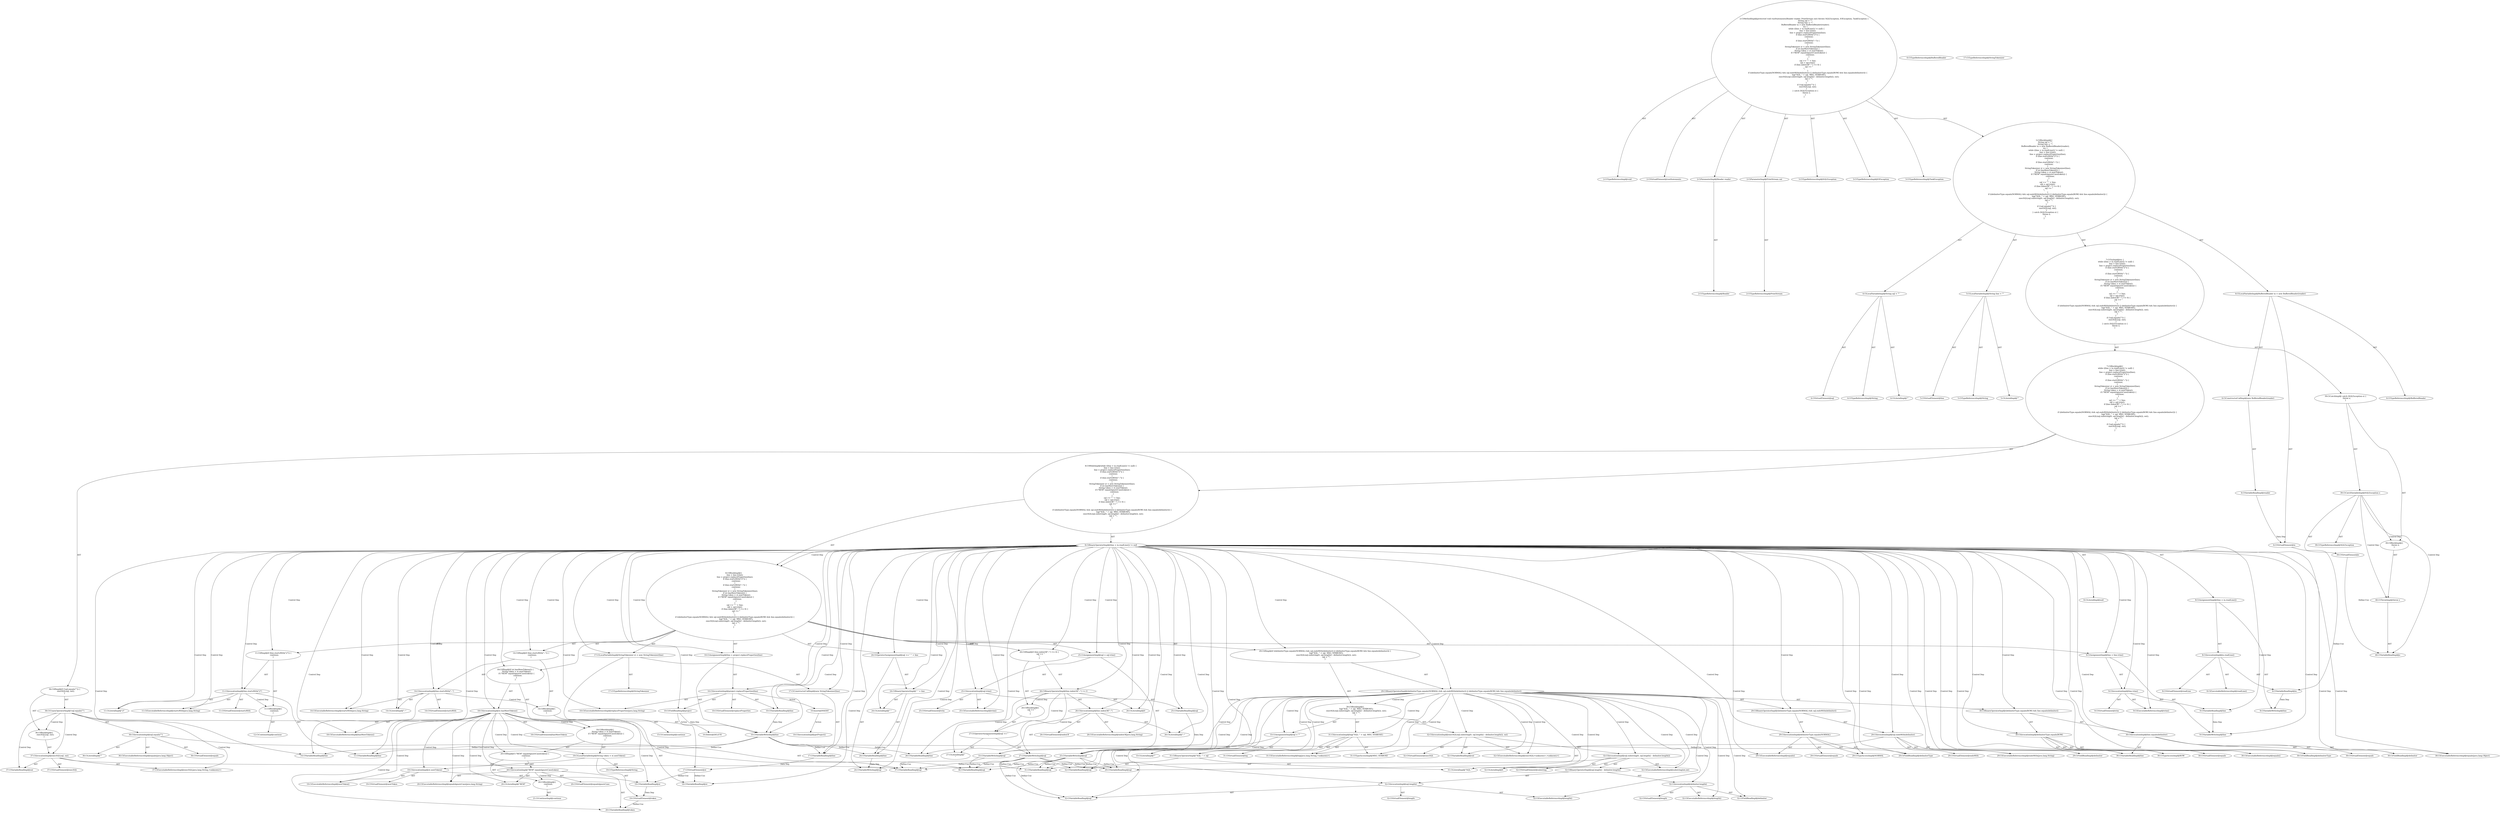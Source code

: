 digraph "runStatements#?,Reader,PrintStream" {
0 [label="2:CtTypeReferenceImpl@void" shape=ellipse]
1 [label="2:CtVirtualElement@runStatements" shape=ellipse]
2 [label="2:CtParameterImpl@Reader reader" shape=ellipse]
3 [label="2:CtTypeReferenceImpl@Reader" shape=ellipse]
4 [label="2:CtParameterImpl@PrintStream out" shape=ellipse]
5 [label="2:CtTypeReferenceImpl@PrintStream" shape=ellipse]
6 [label="3:CtTypeReferenceImpl@SQLException" shape=ellipse]
7 [label="3:CtTypeReferenceImpl@IOException" shape=ellipse]
8 [label="3:CtTypeReferenceImpl@TaskException" shape=ellipse]
9 [label="4:CtTypeReferenceImpl@String" shape=ellipse]
10 [label="4:CtLiteralImpl@\"\"" shape=ellipse]
11 [label="4:CtVirtualElement@sql" shape=ellipse]
12 [label="4:CtLocalVariableImpl@String sql = \"\"" shape=ellipse]
13 [label="5:CtTypeReferenceImpl@String" shape=ellipse]
14 [label="5:CtLiteralImpl@\"\"" shape=ellipse]
15 [label="5:CtVirtualElement@line" shape=ellipse]
16 [label="5:CtLocalVariableImpl@String line = \"\"" shape=ellipse]
17 [label="6:CtTypeReferenceImpl@BufferedReader" shape=ellipse]
18 [label="6:CtTypeReferenceImpl@BufferedReader" shape=ellipse]
19 [label="6:CtVariableReadImpl@reader" shape=ellipse]
20 [label="6:CtConstructorCallImpl@new BufferedReader(reader)" shape=ellipse]
21 [label="6:CtVirtualElement@in" shape=ellipse]
22 [label="6:CtLocalVariableImpl@BufferedReader in = new BufferedReader(reader)" shape=ellipse]
23 [label="8:CtVariableWriteImpl@line" shape=ellipse]
24 [label="8:CtExecutableReferenceImpl@readLine()" shape=ellipse]
25 [label="8:CtVirtualElement@readLine" shape=ellipse]
26 [label="8:CtVariableReadImpl@in" shape=ellipse]
27 [label="8:CtInvocationImpl@in.readLine()" shape=ellipse]
28 [label="8:CtAssignmentImpl@(line = in.readLine())" shape=ellipse]
29 [label="8:CtLiteralImpl@null" shape=ellipse]
30 [label="8:CtBinaryOperatorImpl@(line = in.readLine()) != null" shape=ellipse]
31 [label="9:CtVariableWriteImpl@line" shape=ellipse]
32 [label="9:CtExecutableReferenceImpl@trim()" shape=ellipse]
33 [label="9:CtVirtualElement@trim" shape=ellipse]
34 [label="9:CtVariableReadImpl@line" shape=ellipse]
35 [label="9:CtInvocationImpl@line.trim()" shape=ellipse]
36 [label="9:CtAssignmentImpl@line = line.trim()" shape=ellipse]
37 [label="10:CtVariableWriteImpl@line" shape=ellipse]
38 [label="10:CtExecutableReferenceImpl@replaceProperties(java.lang.String)" shape=ellipse]
39 [label="10:CtVirtualElement@replaceProperties" shape=ellipse]
40 [label="10:CtFieldReadImpl@project" shape=ellipse]
41 [label="10:CtVariableReadImpl@line" shape=ellipse]
42 [label="10:CtInvocationImpl@project.replaceProperties(line)" shape=ellipse]
43 [label="10:CtAssignmentImpl@line = project.replaceProperties(line)" shape=ellipse]
44 [label="11:CtExecutableReferenceImpl@startsWith(java.lang.String)" shape=ellipse]
45 [label="11:CtVirtualElement@startsWith" shape=ellipse]
46 [label="11:CtVariableReadImpl@line" shape=ellipse]
47 [label="11:CtLiteralImpl@\"//\"" shape=ellipse]
48 [label="11:CtInvocationImpl@line.startsWith(\"//\")" shape=ellipse]
49 [label="12:CtContinueImpl@continue" shape=ellipse]
50 [label="11:CtBlockImpl@\{
    continue;
\}" shape=ellipse]
51 [label="11:CtIfImpl@if (line.startsWith(\"//\")) \{
    continue;
\}" shape=ellipse]
52 [label="14:CtExecutableReferenceImpl@startsWith(java.lang.String)" shape=ellipse]
53 [label="14:CtVirtualElement@startsWith" shape=ellipse]
54 [label="14:CtVariableReadImpl@line" shape=ellipse]
55 [label="14:CtLiteralImpl@\"--\"" shape=ellipse]
56 [label="14:CtInvocationImpl@line.startsWith(\"--\")" shape=ellipse]
57 [label="15:CtContinueImpl@continue" shape=ellipse]
58 [label="14:CtBlockImpl@\{
    continue;
\}" shape=ellipse]
59 [label="14:CtIfImpl@if (line.startsWith(\"--\")) \{
    continue;
\}" shape=ellipse]
60 [label="17:CtTypeReferenceImpl@StringTokenizer" shape=ellipse]
61 [label="17:CtTypeReferenceImpl@StringTokenizer" shape=ellipse]
62 [label="17:CtVariableReadImpl@line" shape=ellipse]
63 [label="17:CtConstructorCallImpl@new StringTokenizer(line)" shape=ellipse]
64 [label="17:CtVirtualElement@st" shape=ellipse]
65 [label="17:CtLocalVariableImpl@StringTokenizer st = new StringTokenizer(line)" shape=ellipse]
66 [label="18:CtExecutableReferenceImpl@hasMoreTokens()" shape=ellipse]
67 [label="18:CtVirtualElement@hasMoreTokens" shape=ellipse]
68 [label="18:CtVariableReadImpl@st" shape=ellipse]
69 [label="18:CtInvocationImpl@st.hasMoreTokens()" shape=ellipse]
70 [label="19:CtTypeReferenceImpl@String" shape=ellipse]
71 [label="19:CtExecutableReferenceImpl@nextToken()" shape=ellipse]
72 [label="19:CtVirtualElement@nextToken" shape=ellipse]
73 [label="19:CtVariableReadImpl@st" shape=ellipse]
74 [label="19:CtInvocationImpl@st.nextToken()" shape=ellipse]
75 [label="19:CtVirtualElement@token" shape=ellipse]
76 [label="19:CtLocalVariableImpl@String token = st.nextToken()" shape=ellipse]
77 [label="20:CtExecutableReferenceImpl@equalsIgnoreCase(java.lang.String)" shape=ellipse]
78 [label="20:CtVirtualElement@equalsIgnoreCase" shape=ellipse]
79 [label="20:CtLiteralImpl@\"REM\"" shape=ellipse]
80 [label="20:CtVariableReadImpl@token" shape=ellipse]
81 [label="20:CtInvocationImpl@\"REM\".equalsIgnoreCase(token)" shape=ellipse]
82 [label="21:CtContinueImpl@continue" shape=ellipse]
83 [label="20:CtBlockImpl@\{
    continue;
\}" shape=ellipse]
84 [label="20:CtIfImpl@if (\"REM\".equalsIgnoreCase(token)) \{
    continue;
\}" shape=ellipse]
85 [label="18:CtBlockImpl@\{
    String token = st.nextToken();
    if (\"REM\".equalsIgnoreCase(token)) \{
        continue;
    \}
\}" shape=ellipse]
86 [label="18:CtIfImpl@if (st.hasMoreTokens()) \{
    String token = st.nextToken();
    if (\"REM\".equalsIgnoreCase(token)) \{
        continue;
    \}
\}" shape=ellipse]
87 [label="24:CtVariableWriteImpl@sql" shape=ellipse]
88 [label="24:CtLiteralImpl@\" \"" shape=ellipse]
89 [label="24:CtVariableReadImpl@line" shape=ellipse]
90 [label="24:CtBinaryOperatorImpl@\" \" + line" shape=ellipse]
91 [label="24:CtOperatorAssignmentImpl@sql += \" \" + line" shape=ellipse]
92 [label="25:CtVariableWriteImpl@sql" shape=ellipse]
93 [label="25:CtExecutableReferenceImpl@trim()" shape=ellipse]
94 [label="25:CtVirtualElement@trim" shape=ellipse]
95 [label="25:CtVariableReadImpl@sql" shape=ellipse]
96 [label="25:CtInvocationImpl@sql.trim()" shape=ellipse]
97 [label="25:CtAssignmentImpl@sql = sql.trim()" shape=ellipse]
98 [label="26:CtExecutableReferenceImpl@indexOf(java.lang.String)" shape=ellipse]
99 [label="26:CtVirtualElement@indexOf" shape=ellipse]
100 [label="26:CtVariableReadImpl@line" shape=ellipse]
101 [label="26:CtLiteralImpl@\"--\"" shape=ellipse]
102 [label="26:CtInvocationImpl@line.indexOf(\"--\")" shape=ellipse]
103 [label="26:CtLiteralImpl@0" shape=ellipse]
104 [label="26:CtBinaryOperatorImpl@line.indexOf(\"--\") >= 0" shape=ellipse]
105 [label="27:CtVariableWriteImpl@sql" shape=ellipse]
106 [label="27:CtLiteralImpl@\"\n\"" shape=ellipse]
107 [label="27:CtOperatorAssignmentImpl@sql += \"\n\"" shape=ellipse]
108 [label="26:CtBlockImpl@\{
    sql += \"\n\";
\}" shape=ellipse]
109 [label="26:CtIfImpl@if (line.indexOf(\"--\") >= 0) \{
    sql += \"\n\";
\}" shape=ellipse]
110 [label="29:CtExecutableReferenceImpl@equals()" shape=ellipse]
111 [label="29:CtVirtualElement@equals" shape=ellipse]
112 [label="29:CtFieldReadImpl@delimiterType" shape=ellipse]
113 [label="29:CtTypeAccessImpl@NORMAL" shape=ellipse]
114 [label="29:CtInvocationImpl@delimiterType.equals(NORMAL)" shape=ellipse]
115 [label="29:CtExecutableReferenceImpl@endsWith(java.lang.String)" shape=ellipse]
116 [label="29:CtVirtualElement@endsWith" shape=ellipse]
117 [label="29:CtVariableReadImpl@sql" shape=ellipse]
118 [label="29:CtFieldReadImpl@delimiter" shape=ellipse]
119 [label="29:CtInvocationImpl@sql.endsWith(delimiter)" shape=ellipse]
120 [label="29:CtBinaryOperatorImpl@(delimiterType.equals(NORMAL) && sql.endsWith(delimiter))" shape=ellipse]
121 [label="30:CtExecutableReferenceImpl@equals()" shape=ellipse]
122 [label="30:CtVirtualElement@equals" shape=ellipse]
123 [label="30:CtFieldReadImpl@delimiterType" shape=ellipse]
124 [label="30:CtTypeAccessImpl@ROW" shape=ellipse]
125 [label="30:CtInvocationImpl@delimiterType.equals(ROW)" shape=ellipse]
126 [label="30:CtExecutableReferenceImpl@equals(java.lang.Object)" shape=ellipse]
127 [label="30:CtVirtualElement@equals" shape=ellipse]
128 [label="30:CtVariableReadImpl@line" shape=ellipse]
129 [label="30:CtFieldReadImpl@delimiter" shape=ellipse]
130 [label="30:CtInvocationImpl@line.equals(delimiter)" shape=ellipse]
131 [label="30:CtBinaryOperatorImpl@(delimiterType.equals(ROW) && line.equals(delimiter))" shape=ellipse]
132 [label="29:CtBinaryOperatorImpl@(delimiterType.equals(NORMAL) && sql.endsWith(delimiter)) || (delimiterType.equals(ROW) && line.equals(delimiter))" shape=ellipse]
133 [label="31:CtExecutableReferenceImpl@log(java.lang.String,<unknown>)" shape=ellipse]
134 [label="31:CtVirtualElement@log" shape=ellipse]
135 [label="31:CtLiteralImpl@\"SQL: \"" shape=ellipse]
136 [label="31:CtVariableReadImpl@sql" shape=ellipse]
137 [label="31:CtBinaryOperatorImpl@\"SQL: \" + sql" shape=ellipse]
138 [label="31:CtTypeAccessImpl@MSG_VERBOSE" shape=ellipse]
139 [label="31:CtInvocationImpl@log(\"SQL: \" + sql, MSG_VERBOSE)" shape=ellipse]
140 [label="32:CtExecutableReferenceImpl@execSQL(<unknown>,<unknown>)" shape=ellipse]
141 [label="32:CtVirtualElement@execSQL" shape=ellipse]
142 [label="32:CtExecutableReferenceImpl@substring(int,int)" shape=ellipse]
143 [label="32:CtVirtualElement@substring" shape=ellipse]
144 [label="32:CtVariableReadImpl@sql" shape=ellipse]
145 [label="32:CtLiteralImpl@0" shape=ellipse]
146 [label="32:CtExecutableReferenceImpl@length()" shape=ellipse]
147 [label="32:CtVirtualElement@length" shape=ellipse]
148 [label="32:CtVariableReadImpl@sql" shape=ellipse]
149 [label="32:CtInvocationImpl@sql.length()" shape=ellipse]
150 [label="32:CtExecutableReferenceImpl@length()" shape=ellipse]
151 [label="32:CtVirtualElement@length" shape=ellipse]
152 [label="32:CtFieldReadImpl@delimiter" shape=ellipse]
153 [label="32:CtInvocationImpl@delimiter.length()" shape=ellipse]
154 [label="32:CtBinaryOperatorImpl@sql.length() - delimiter.length()" shape=ellipse]
155 [label="32:CtInvocationImpl@sql.substring(0, sql.length() - delimiter.length())" shape=ellipse]
156 [label="32:CtVariableReadImpl@out" shape=ellipse]
157 [label="32:CtInvocationImpl@execSQL(sql.substring(0, sql.length() - delimiter.length()), out)" shape=ellipse]
158 [label="33:CtVariableWriteImpl@sql" shape=ellipse]
159 [label="33:CtLiteralImpl@\"\"" shape=ellipse]
160 [label="33:CtAssignmentImpl@sql = \"\"" shape=ellipse]
161 [label="30:CtBlockImpl@\{
    log(\"SQL: \" + sql, MSG_VERBOSE);
    execSQL(sql.substring(0, sql.length() - delimiter.length()), out);
    sql = \"\";
\}" shape=ellipse]
162 [label="29:CtIfImpl@if ((delimiterType.equals(NORMAL) && sql.endsWith(delimiter)) || (delimiterType.equals(ROW) && line.equals(delimiter))) \{
    log(\"SQL: \" + sql, MSG_VERBOSE);
    execSQL(sql.substring(0, sql.length() - delimiter.length()), out);
    sql = \"\";
\}" shape=ellipse]
163 [label="8:CtBlockImpl@\{
    line = line.trim();
    line = project.replaceProperties(line);
    if (line.startsWith(\"//\")) \{
        continue;
    \}
    if (line.startsWith(\"--\")) \{
        continue;
    \}
    StringTokenizer st = new StringTokenizer(line);
    if (st.hasMoreTokens()) \{
        String token = st.nextToken();
        if (\"REM\".equalsIgnoreCase(token)) \{
            continue;
        \}
    \}
    sql += \" \" + line;
    sql = sql.trim();
    if (line.indexOf(\"--\") >= 0) \{
        sql += \"\n\";
    \}
    if ((delimiterType.equals(NORMAL) && sql.endsWith(delimiter)) || (delimiterType.equals(ROW) && line.equals(delimiter))) \{
        log(\"SQL: \" + sql, MSG_VERBOSE);
        execSQL(sql.substring(0, sql.length() - delimiter.length()), out);
        sql = \"\";
    \}
\}" shape=ellipse]
164 [label="8:CtWhileImpl@while ((line = in.readLine()) != null) \{
    line = line.trim();
    line = project.replaceProperties(line);
    if (line.startsWith(\"//\")) \{
        continue;
    \}
    if (line.startsWith(\"--\")) \{
        continue;
    \}
    StringTokenizer st = new StringTokenizer(line);
    if (st.hasMoreTokens()) \{
        String token = st.nextToken();
        if (\"REM\".equalsIgnoreCase(token)) \{
            continue;
        \}
    \}
    sql += \" \" + line;
    sql = sql.trim();
    if (line.indexOf(\"--\") >= 0) \{
        sql += \"\n\";
    \}
    if ((delimiterType.equals(NORMAL) && sql.endsWith(delimiter)) || (delimiterType.equals(ROW) && line.equals(delimiter))) \{
        log(\"SQL: \" + sql, MSG_VERBOSE);
        execSQL(sql.substring(0, sql.length() - delimiter.length()), out);
        sql = \"\";
    \}
\} " shape=ellipse]
165 [label="36:CtExecutableReferenceImpl@equals(java.lang.Object)" shape=ellipse]
166 [label="36:CtVirtualElement@equals" shape=ellipse]
167 [label="36:CtVariableReadImpl@sql" shape=ellipse]
168 [label="36:CtLiteralImpl@\"\"" shape=ellipse]
169 [label="36:CtInvocationImpl@sql.equals(\"\")" shape=ellipse]
170 [label="36:CtUnaryOperatorImpl@!sql.equals(\"\")" shape=ellipse]
171 [label="37:CtExecutableReferenceImpl@execSQL(java.lang.String,<unknown>)" shape=ellipse]
172 [label="37:CtVirtualElement@execSQL" shape=ellipse]
173 [label="37:CtVariableReadImpl@sql" shape=ellipse]
174 [label="37:CtVariableReadImpl@out" shape=ellipse]
175 [label="37:CtInvocationImpl@execSQL(sql, out)" shape=ellipse]
176 [label="36:CtBlockImpl@\{
    execSQL(sql, out);
\}" shape=ellipse]
177 [label="36:CtIfImpl@if (!sql.equals(\"\")) \{
    execSQL(sql, out);
\}" shape=ellipse]
178 [label="7:CtBlockImpl@\{
    while ((line = in.readLine()) != null) \{
        line = line.trim();
        line = project.replaceProperties(line);
        if (line.startsWith(\"//\")) \{
            continue;
        \}
        if (line.startsWith(\"--\")) \{
            continue;
        \}
        StringTokenizer st = new StringTokenizer(line);
        if (st.hasMoreTokens()) \{
            String token = st.nextToken();
            if (\"REM\".equalsIgnoreCase(token)) \{
                continue;
            \}
        \}
        sql += \" \" + line;
        sql = sql.trim();
        if (line.indexOf(\"--\") >= 0) \{
            sql += \"\n\";
        \}
        if ((delimiterType.equals(NORMAL) && sql.endsWith(delimiter)) || (delimiterType.equals(ROW) && line.equals(delimiter))) \{
            log(\"SQL: \" + sql, MSG_VERBOSE);
            execSQL(sql.substring(0, sql.length() - delimiter.length()), out);
            sql = \"\";
        \}
    \} 
    if (!sql.equals(\"\")) \{
        execSQL(sql, out);
    \}
\}" shape=ellipse]
179 [label="39:CtVirtualElement@e" shape=ellipse]
180 [label="39:CtTypeReferenceImpl@SQLException" shape=ellipse]
181 [label="39:CtCatchVariableImpl@SQLException e" shape=ellipse]
182 [label="40:CtVariableReadImpl@e" shape=ellipse]
183 [label="40:CtThrowImpl@throw e" shape=ellipse]
184 [label="39:CtBlockImpl@\{
    throw e;
\}" shape=ellipse]
185 [label="39:CtCatchImpl@ catch (SQLException e) \{
    throw e;
\}" shape=ellipse]
186 [label="7:CtTryImpl@try \{
    while ((line = in.readLine()) != null) \{
        line = line.trim();
        line = project.replaceProperties(line);
        if (line.startsWith(\"//\")) \{
            continue;
        \}
        if (line.startsWith(\"--\")) \{
            continue;
        \}
        StringTokenizer st = new StringTokenizer(line);
        if (st.hasMoreTokens()) \{
            String token = st.nextToken();
            if (\"REM\".equalsIgnoreCase(token)) \{
                continue;
            \}
        \}
        sql += \" \" + line;
        sql = sql.trim();
        if (line.indexOf(\"--\") >= 0) \{
            sql += \"\n\";
        \}
        if ((delimiterType.equals(NORMAL) && sql.endsWith(delimiter)) || (delimiterType.equals(ROW) && line.equals(delimiter))) \{
            log(\"SQL: \" + sql, MSG_VERBOSE);
            execSQL(sql.substring(0, sql.length() - delimiter.length()), out);
            sql = \"\";
        \}
    \} 
    if (!sql.equals(\"\")) \{
        execSQL(sql, out);
    \}
\} catch (SQLException e) \{
    throw e;
\}" shape=ellipse]
187 [label="3:CtBlockImpl@\{
    String sql = \"\";
    String line = \"\";
    BufferedReader in = new BufferedReader(reader);
    try \{
        while ((line = in.readLine()) != null) \{
            line = line.trim();
            line = project.replaceProperties(line);
            if (line.startsWith(\"//\")) \{
                continue;
            \}
            if (line.startsWith(\"--\")) \{
                continue;
            \}
            StringTokenizer st = new StringTokenizer(line);
            if (st.hasMoreTokens()) \{
                String token = st.nextToken();
                if (\"REM\".equalsIgnoreCase(token)) \{
                    continue;
                \}
            \}
            sql += \" \" + line;
            sql = sql.trim();
            if (line.indexOf(\"--\") >= 0) \{
                sql += \"\n\";
            \}
            if ((delimiterType.equals(NORMAL) && sql.endsWith(delimiter)) || (delimiterType.equals(ROW) && line.equals(delimiter))) \{
                log(\"SQL: \" + sql, MSG_VERBOSE);
                execSQL(sql.substring(0, sql.length() - delimiter.length()), out);
                sql = \"\";
            \}
        \} 
        if (!sql.equals(\"\")) \{
            execSQL(sql, out);
        \}
    \} catch (SQLException e) \{
        throw e;
    \}
\}" shape=ellipse]
188 [label="2:CtMethodImpl@protected void runStatements(Reader reader, PrintStream out) throws SQLException, IOException, TaskException \{
    String sql = \"\";
    String line = \"\";
    BufferedReader in = new BufferedReader(reader);
    try \{
        while ((line = in.readLine()) != null) \{
            line = line.trim();
            line = project.replaceProperties(line);
            if (line.startsWith(\"//\")) \{
                continue;
            \}
            if (line.startsWith(\"--\")) \{
                continue;
            \}
            StringTokenizer st = new StringTokenizer(line);
            if (st.hasMoreTokens()) \{
                String token = st.nextToken();
                if (\"REM\".equalsIgnoreCase(token)) \{
                    continue;
                \}
            \}
            sql += \" \" + line;
            sql = sql.trim();
            if (line.indexOf(\"--\") >= 0) \{
                sql += \"\n\";
            \}
            if ((delimiterType.equals(NORMAL) && sql.endsWith(delimiter)) || (delimiterType.equals(ROW) && line.equals(delimiter))) \{
                log(\"SQL: \" + sql, MSG_VERBOSE);
                execSQL(sql.substring(0, sql.length() - delimiter.length()), out);
                sql = \"\";
            \}
        \} 
        if (!sql.equals(\"\")) \{
            execSQL(sql, out);
        \}
    \} catch (SQLException e) \{
        throw e;
    \}
\}" shape=ellipse]
189 [label="10:Delete@DELETE" shape=ellipse]
190 [label="10:Insert@INSERT" shape=ellipse]
191 [label="10:CtInvocationImpl@getProject()" shape=ellipse]
2 -> 3 [label="AST"];
4 -> 5 [label="AST"];
12 -> 11 [label="AST"];
12 -> 9 [label="AST"];
12 -> 10 [label="AST"];
16 -> 15 [label="AST"];
16 -> 13 [label="AST"];
16 -> 14 [label="AST"];
19 -> 21 [label="Data Dep"];
20 -> 19 [label="AST"];
21 -> 26 [label="Define-Use"];
22 -> 21 [label="AST"];
22 -> 17 [label="AST"];
22 -> 20 [label="AST"];
26 -> 23 [label="Data Dep"];
27 -> 25 [label="AST"];
27 -> 26 [label="AST"];
27 -> 24 [label="AST"];
28 -> 23 [label="AST"];
28 -> 27 [label="AST"];
30 -> 28 [label="AST"];
30 -> 29 [label="AST"];
30 -> 163 [label="Control Dep"];
30 -> 36 [label="Control Dep"];
30 -> 31 [label="Control Dep"];
30 -> 35 [label="Control Dep"];
30 -> 32 [label="Control Dep"];
30 -> 34 [label="Control Dep"];
30 -> 43 [label="Control Dep"];
30 -> 37 [label="Control Dep"];
30 -> 42 [label="Control Dep"];
30 -> 38 [label="Control Dep"];
30 -> 40 [label="Control Dep"];
30 -> 41 [label="Control Dep"];
30 -> 51 [label="Control Dep"];
30 -> 48 [label="Control Dep"];
30 -> 44 [label="Control Dep"];
30 -> 46 [label="Control Dep"];
30 -> 47 [label="Control Dep"];
30 -> 59 [label="Control Dep"];
30 -> 56 [label="Control Dep"];
30 -> 52 [label="Control Dep"];
30 -> 54 [label="Control Dep"];
30 -> 55 [label="Control Dep"];
30 -> 65 [label="Control Dep"];
30 -> 63 [label="Control Dep"];
30 -> 62 [label="Control Dep"];
30 -> 86 [label="Control Dep"];
30 -> 69 [label="Control Dep"];
30 -> 66 [label="Control Dep"];
30 -> 68 [label="Control Dep"];
30 -> 91 [label="Control Dep"];
30 -> 87 [label="Control Dep"];
30 -> 90 [label="Control Dep"];
30 -> 88 [label="Control Dep"];
30 -> 89 [label="Control Dep"];
30 -> 97 [label="Control Dep"];
30 -> 92 [label="Control Dep"];
30 -> 96 [label="Control Dep"];
30 -> 93 [label="Control Dep"];
30 -> 95 [label="Control Dep"];
30 -> 109 [label="Control Dep"];
30 -> 104 [label="Control Dep"];
30 -> 102 [label="Control Dep"];
30 -> 98 [label="Control Dep"];
30 -> 100 [label="Control Dep"];
30 -> 101 [label="Control Dep"];
30 -> 103 [label="Control Dep"];
30 -> 162 [label="Control Dep"];
30 -> 132 [label="Control Dep"];
30 -> 120 [label="Control Dep"];
30 -> 114 [label="Control Dep"];
30 -> 110 [label="Control Dep"];
30 -> 112 [label="Control Dep"];
30 -> 113 [label="Control Dep"];
30 -> 119 [label="Control Dep"];
30 -> 115 [label="Control Dep"];
30 -> 117 [label="Control Dep"];
30 -> 118 [label="Control Dep"];
30 -> 131 [label="Control Dep"];
30 -> 125 [label="Control Dep"];
30 -> 121 [label="Control Dep"];
30 -> 123 [label="Control Dep"];
30 -> 124 [label="Control Dep"];
30 -> 130 [label="Control Dep"];
30 -> 126 [label="Control Dep"];
30 -> 128 [label="Control Dep"];
30 -> 129 [label="Control Dep"];
34 -> 31 [label="Data Dep"];
35 -> 33 [label="AST"];
35 -> 34 [label="AST"];
35 -> 32 [label="AST"];
36 -> 31 [label="AST"];
36 -> 35 [label="AST"];
37 -> 46 [label="Define-Use"];
37 -> 54 [label="Define-Use"];
37 -> 62 [label="Define-Use"];
37 -> 89 [label="Define-Use"];
37 -> 100 [label="Define-Use"];
37 -> 128 [label="Define-Use"];
40 -> 37 [label="Data Dep"];
40 -> 189 [label="Action"];
41 -> 37 [label="Data Dep"];
42 -> 39 [label="AST"];
42 -> 40 [label="AST"];
42 -> 38 [label="AST"];
42 -> 41 [label="AST"];
42 -> 190 [label="Action"];
43 -> 37 [label="AST"];
43 -> 42 [label="AST"];
48 -> 45 [label="AST"];
48 -> 46 [label="AST"];
48 -> 44 [label="AST"];
48 -> 47 [label="AST"];
48 -> 50 [label="Control Dep"];
50 -> 49 [label="AST"];
51 -> 48 [label="AST"];
51 -> 50 [label="AST"];
56 -> 53 [label="AST"];
56 -> 54 [label="AST"];
56 -> 52 [label="AST"];
56 -> 55 [label="AST"];
56 -> 58 [label="Control Dep"];
58 -> 57 [label="AST"];
59 -> 56 [label="AST"];
59 -> 58 [label="AST"];
62 -> 64 [label="Data Dep"];
63 -> 62 [label="AST"];
64 -> 68 [label="Define-Use"];
64 -> 73 [label="Define-Use"];
65 -> 64 [label="AST"];
65 -> 60 [label="AST"];
65 -> 63 [label="AST"];
69 -> 67 [label="AST"];
69 -> 68 [label="AST"];
69 -> 66 [label="AST"];
69 -> 85 [label="Control Dep"];
69 -> 76 [label="Control Dep"];
69 -> 74 [label="Control Dep"];
69 -> 71 [label="Control Dep"];
69 -> 73 [label="Control Dep"];
69 -> 84 [label="Control Dep"];
69 -> 81 [label="Control Dep"];
69 -> 77 [label="Control Dep"];
69 -> 79 [label="Control Dep"];
69 -> 80 [label="Control Dep"];
73 -> 75 [label="Data Dep"];
74 -> 72 [label="AST"];
74 -> 73 [label="AST"];
74 -> 71 [label="AST"];
75 -> 80 [label="Define-Use"];
76 -> 75 [label="AST"];
76 -> 70 [label="AST"];
76 -> 74 [label="AST"];
81 -> 78 [label="AST"];
81 -> 79 [label="AST"];
81 -> 77 [label="AST"];
81 -> 80 [label="AST"];
81 -> 83 [label="Control Dep"];
83 -> 82 [label="AST"];
84 -> 81 [label="AST"];
84 -> 83 [label="AST"];
85 -> 76 [label="AST"];
85 -> 84 [label="AST"];
86 -> 69 [label="AST"];
86 -> 85 [label="AST"];
89 -> 87 [label="Data Dep"];
90 -> 88 [label="AST"];
90 -> 89 [label="AST"];
91 -> 87 [label="AST"];
91 -> 90 [label="AST"];
92 -> 117 [label="Define-Use"];
92 -> 136 [label="Define-Use"];
92 -> 144 [label="Define-Use"];
92 -> 148 [label="Define-Use"];
92 -> 167 [label="Define-Use"];
92 -> 173 [label="Define-Use"];
95 -> 92 [label="Data Dep"];
96 -> 94 [label="AST"];
96 -> 95 [label="AST"];
96 -> 93 [label="AST"];
97 -> 92 [label="AST"];
97 -> 96 [label="AST"];
102 -> 99 [label="AST"];
102 -> 100 [label="AST"];
102 -> 98 [label="AST"];
102 -> 101 [label="AST"];
104 -> 102 [label="AST"];
104 -> 103 [label="AST"];
104 -> 108 [label="Control Dep"];
104 -> 107 [label="Control Dep"];
104 -> 105 [label="Control Dep"];
104 -> 106 [label="Control Dep"];
105 -> 117 [label="Define-Use"];
105 -> 136 [label="Define-Use"];
105 -> 144 [label="Define-Use"];
105 -> 148 [label="Define-Use"];
105 -> 167 [label="Define-Use"];
105 -> 173 [label="Define-Use"];
107 -> 105 [label="AST"];
107 -> 106 [label="AST"];
108 -> 107 [label="AST"];
109 -> 104 [label="AST"];
109 -> 108 [label="AST"];
114 -> 111 [label="AST"];
114 -> 112 [label="AST"];
114 -> 110 [label="AST"];
114 -> 113 [label="AST"];
119 -> 116 [label="AST"];
119 -> 117 [label="AST"];
119 -> 115 [label="AST"];
119 -> 118 [label="AST"];
120 -> 114 [label="AST"];
120 -> 119 [label="AST"];
125 -> 122 [label="AST"];
125 -> 123 [label="AST"];
125 -> 121 [label="AST"];
125 -> 124 [label="AST"];
130 -> 127 [label="AST"];
130 -> 128 [label="AST"];
130 -> 126 [label="AST"];
130 -> 129 [label="AST"];
131 -> 125 [label="AST"];
131 -> 130 [label="AST"];
132 -> 120 [label="AST"];
132 -> 131 [label="AST"];
132 -> 161 [label="Control Dep"];
132 -> 139 [label="Control Dep"];
132 -> 133 [label="Control Dep"];
132 -> 137 [label="Control Dep"];
132 -> 135 [label="Control Dep"];
132 -> 136 [label="Control Dep"];
132 -> 138 [label="Control Dep"];
132 -> 157 [label="Control Dep"];
132 -> 140 [label="Control Dep"];
132 -> 155 [label="Control Dep"];
132 -> 142 [label="Control Dep"];
132 -> 144 [label="Control Dep"];
132 -> 145 [label="Control Dep"];
132 -> 154 [label="Control Dep"];
132 -> 149 [label="Control Dep"];
132 -> 146 [label="Control Dep"];
132 -> 148 [label="Control Dep"];
132 -> 153 [label="Control Dep"];
132 -> 150 [label="Control Dep"];
132 -> 152 [label="Control Dep"];
132 -> 156 [label="Control Dep"];
132 -> 160 [label="Control Dep"];
132 -> 158 [label="Control Dep"];
132 -> 159 [label="Control Dep"];
137 -> 135 [label="AST"];
137 -> 136 [label="AST"];
139 -> 134 [label="AST"];
139 -> 133 [label="AST"];
139 -> 137 [label="AST"];
139 -> 138 [label="AST"];
149 -> 147 [label="AST"];
149 -> 148 [label="AST"];
149 -> 146 [label="AST"];
153 -> 151 [label="AST"];
153 -> 152 [label="AST"];
153 -> 150 [label="AST"];
154 -> 149 [label="AST"];
154 -> 153 [label="AST"];
155 -> 143 [label="AST"];
155 -> 144 [label="AST"];
155 -> 142 [label="AST"];
155 -> 145 [label="AST"];
155 -> 154 [label="AST"];
157 -> 141 [label="AST"];
157 -> 140 [label="AST"];
157 -> 155 [label="AST"];
157 -> 156 [label="AST"];
158 -> 167 [label="Define-Use"];
158 -> 173 [label="Define-Use"];
160 -> 158 [label="AST"];
160 -> 159 [label="AST"];
161 -> 139 [label="AST"];
161 -> 157 [label="AST"];
161 -> 160 [label="AST"];
162 -> 132 [label="AST"];
162 -> 161 [label="AST"];
163 -> 36 [label="AST"];
163 -> 43 [label="AST"];
163 -> 51 [label="AST"];
163 -> 59 [label="AST"];
163 -> 65 [label="AST"];
163 -> 86 [label="AST"];
163 -> 91 [label="AST"];
163 -> 97 [label="AST"];
163 -> 109 [label="AST"];
163 -> 162 [label="AST"];
164 -> 30 [label="AST"];
164 -> 163 [label="AST"];
169 -> 166 [label="AST"];
169 -> 167 [label="AST"];
169 -> 165 [label="AST"];
169 -> 168 [label="AST"];
170 -> 169 [label="AST"];
170 -> 176 [label="Control Dep"];
170 -> 175 [label="Control Dep"];
170 -> 171 [label="Control Dep"];
170 -> 173 [label="Control Dep"];
170 -> 174 [label="Control Dep"];
175 -> 172 [label="AST"];
175 -> 171 [label="AST"];
175 -> 173 [label="AST"];
175 -> 174 [label="AST"];
176 -> 175 [label="AST"];
177 -> 170 [label="AST"];
177 -> 176 [label="AST"];
178 -> 164 [label="AST"];
178 -> 177 [label="AST"];
179 -> 182 [label="Define-Use"];
181 -> 179 [label="AST"];
181 -> 180 [label="AST"];
181 -> 184 [label="Control Dep"];
181 -> 183 [label="Control Dep"];
181 -> 182 [label="Control Dep"];
183 -> 182 [label="AST"];
184 -> 183 [label="AST"];
185 -> 181 [label="AST"];
185 -> 184 [label="AST"];
186 -> 178 [label="AST"];
186 -> 185 [label="AST"];
187 -> 12 [label="AST"];
187 -> 16 [label="AST"];
187 -> 22 [label="AST"];
187 -> 186 [label="AST"];
188 -> 1 [label="AST"];
188 -> 0 [label="AST"];
188 -> 2 [label="AST"];
188 -> 4 [label="AST"];
188 -> 6 [label="AST"];
188 -> 7 [label="AST"];
188 -> 8 [label="AST"];
188 -> 187 [label="AST"];
190 -> 191 [label="Action"];
}